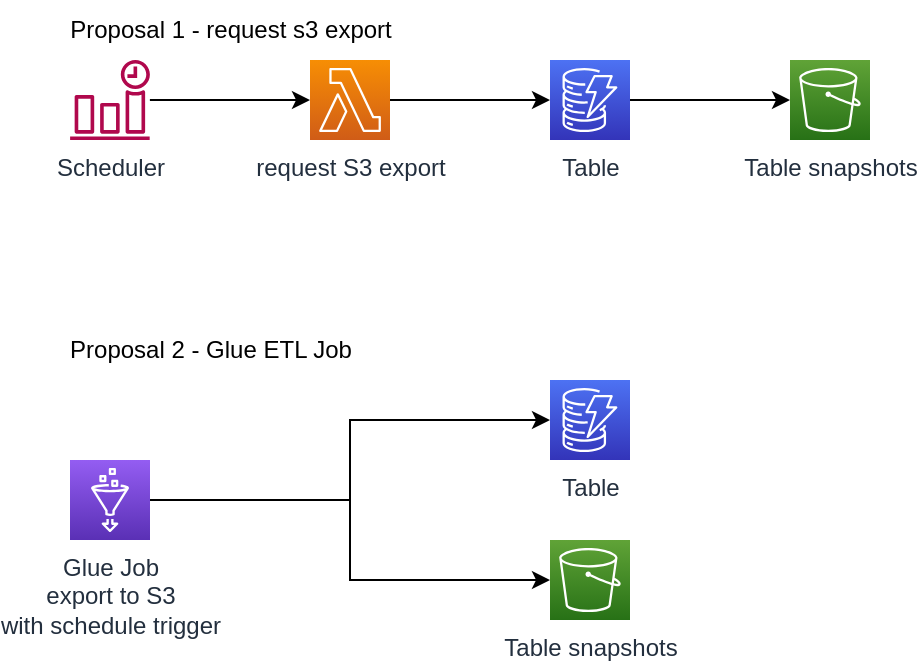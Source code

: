 <mxfile version="20.2.3" type="device"><diagram id="BCxpQvJtQMbVJF9zK75D" name="Page-1"><mxGraphModel dx="651" dy="403" grid="1" gridSize="10" guides="1" tooltips="1" connect="1" arrows="1" fold="1" page="1" pageScale="1" pageWidth="827" pageHeight="1169" math="0" shadow="0"><root><mxCell id="0"/><mxCell id="1" parent="0"/><mxCell id="Ra-N8SVHcw_AQELpcok7-12" value="" style="edgeStyle=orthogonalEdgeStyle;rounded=0;orthogonalLoop=1;jettySize=auto;html=1;" parent="1" source="Ra-N8SVHcw_AQELpcok7-1" target="Ra-N8SVHcw_AQELpcok7-4" edge="1"><mxGeometry relative="1" as="geometry"/></mxCell><mxCell id="Ra-N8SVHcw_AQELpcok7-1" value="Table" style="sketch=0;points=[[0,0,0],[0.25,0,0],[0.5,0,0],[0.75,0,0],[1,0,0],[0,1,0],[0.25,1,0],[0.5,1,0],[0.75,1,0],[1,1,0],[0,0.25,0],[0,0.5,0],[0,0.75,0],[1,0.25,0],[1,0.5,0],[1,0.75,0]];outlineConnect=0;fontColor=#232F3E;gradientColor=#4D72F3;gradientDirection=north;fillColor=#3334B9;strokeColor=#ffffff;dashed=0;verticalLabelPosition=bottom;verticalAlign=top;align=center;html=1;fontSize=12;fontStyle=0;aspect=fixed;shape=mxgraph.aws4.resourceIcon;resIcon=mxgraph.aws4.dynamodb;" parent="1" vertex="1"><mxGeometry x="320" y="80" width="40" height="40" as="geometry"/></mxCell><mxCell id="Ra-N8SVHcw_AQELpcok7-10" value="" style="edgeStyle=orthogonalEdgeStyle;rounded=0;orthogonalLoop=1;jettySize=auto;html=1;" parent="1" source="Ra-N8SVHcw_AQELpcok7-2" target="Ra-N8SVHcw_AQELpcok7-3" edge="1"><mxGeometry relative="1" as="geometry"/></mxCell><mxCell id="Ra-N8SVHcw_AQELpcok7-2" value="Scheduler" style="sketch=0;outlineConnect=0;fontColor=#232F3E;gradientColor=none;fillColor=#B0084D;strokeColor=none;dashed=0;verticalLabelPosition=bottom;verticalAlign=top;align=center;html=1;fontSize=12;fontStyle=0;aspect=fixed;pointerEvents=1;shape=mxgraph.aws4.event_time_based;" parent="1" vertex="1"><mxGeometry x="80" y="80" width="40" height="40" as="geometry"/></mxCell><mxCell id="Ra-N8SVHcw_AQELpcok7-11" value="" style="edgeStyle=orthogonalEdgeStyle;rounded=0;orthogonalLoop=1;jettySize=auto;html=1;" parent="1" source="Ra-N8SVHcw_AQELpcok7-3" target="Ra-N8SVHcw_AQELpcok7-1" edge="1"><mxGeometry relative="1" as="geometry"/></mxCell><mxCell id="Ra-N8SVHcw_AQELpcok7-3" value="request S3 export" style="sketch=0;points=[[0,0,0],[0.25,0,0],[0.5,0,0],[0.75,0,0],[1,0,0],[0,1,0],[0.25,1,0],[0.5,1,0],[0.75,1,0],[1,1,0],[0,0.25,0],[0,0.5,0],[0,0.75,0],[1,0.25,0],[1,0.5,0],[1,0.75,0]];outlineConnect=0;fontColor=#232F3E;gradientColor=#F78E04;gradientDirection=north;fillColor=#D05C17;strokeColor=#ffffff;dashed=0;verticalLabelPosition=bottom;verticalAlign=top;align=center;html=1;fontSize=12;fontStyle=0;aspect=fixed;shape=mxgraph.aws4.resourceIcon;resIcon=mxgraph.aws4.lambda;" parent="1" vertex="1"><mxGeometry x="200" y="80" width="40" height="40" as="geometry"/></mxCell><mxCell id="Ra-N8SVHcw_AQELpcok7-4" value="Table snapshots" style="sketch=0;points=[[0,0,0],[0.25,0,0],[0.5,0,0],[0.75,0,0],[1,0,0],[0,1,0],[0.25,1,0],[0.5,1,0],[0.75,1,0],[1,1,0],[0,0.25,0],[0,0.5,0],[0,0.75,0],[1,0.25,0],[1,0.5,0],[1,0.75,0]];outlineConnect=0;fontColor=#232F3E;gradientColor=#60A337;gradientDirection=north;fillColor=#277116;strokeColor=#ffffff;dashed=0;verticalLabelPosition=bottom;verticalAlign=top;align=center;html=1;fontSize=12;fontStyle=0;aspect=fixed;shape=mxgraph.aws4.resourceIcon;resIcon=mxgraph.aws4.s3;" parent="1" vertex="1"><mxGeometry x="440" y="80" width="40" height="40" as="geometry"/></mxCell><mxCell id="Ra-N8SVHcw_AQELpcok7-14" style="edgeStyle=orthogonalEdgeStyle;rounded=0;orthogonalLoop=1;jettySize=auto;html=1;entryX=0;entryY=0.5;entryDx=0;entryDy=0;entryPerimeter=0;" parent="1" source="Ra-N8SVHcw_AQELpcok7-6" target="Ra-N8SVHcw_AQELpcok7-8" edge="1"><mxGeometry relative="1" as="geometry"/></mxCell><mxCell id="Ra-N8SVHcw_AQELpcok7-15" style="edgeStyle=orthogonalEdgeStyle;rounded=0;orthogonalLoop=1;jettySize=auto;html=1;entryX=0;entryY=0.5;entryDx=0;entryDy=0;entryPerimeter=0;" parent="1" source="Ra-N8SVHcw_AQELpcok7-6" target="Ra-N8SVHcw_AQELpcok7-9" edge="1"><mxGeometry relative="1" as="geometry"/></mxCell><mxCell id="Ra-N8SVHcw_AQELpcok7-6" value="Glue Job&lt;br&gt;export to S3&lt;br&gt;with schedule trigger" style="sketch=0;points=[[0,0,0],[0.25,0,0],[0.5,0,0],[0.75,0,0],[1,0,0],[0,1,0],[0.25,1,0],[0.5,1,0],[0.75,1,0],[1,1,0],[0,0.25,0],[0,0.5,0],[0,0.75,0],[1,0.25,0],[1,0.5,0],[1,0.75,0]];outlineConnect=0;fontColor=#232F3E;gradientColor=#945DF2;gradientDirection=north;fillColor=#5A30B5;strokeColor=#ffffff;dashed=0;verticalLabelPosition=bottom;verticalAlign=top;align=center;html=1;fontSize=12;fontStyle=0;aspect=fixed;shape=mxgraph.aws4.resourceIcon;resIcon=mxgraph.aws4.glue;" parent="1" vertex="1"><mxGeometry x="80" y="280" width="40" height="40" as="geometry"/></mxCell><mxCell id="Ra-N8SVHcw_AQELpcok7-8" value="Table" style="sketch=0;points=[[0,0,0],[0.25,0,0],[0.5,0,0],[0.75,0,0],[1,0,0],[0,1,0],[0.25,1,0],[0.5,1,0],[0.75,1,0],[1,1,0],[0,0.25,0],[0,0.5,0],[0,0.75,0],[1,0.25,0],[1,0.5,0],[1,0.75,0]];outlineConnect=0;fontColor=#232F3E;gradientColor=#4D72F3;gradientDirection=north;fillColor=#3334B9;strokeColor=#ffffff;dashed=0;verticalLabelPosition=bottom;verticalAlign=top;align=center;html=1;fontSize=12;fontStyle=0;aspect=fixed;shape=mxgraph.aws4.resourceIcon;resIcon=mxgraph.aws4.dynamodb;" parent="1" vertex="1"><mxGeometry x="320" y="240" width="40" height="40" as="geometry"/></mxCell><mxCell id="Ra-N8SVHcw_AQELpcok7-9" value="Table snapshots" style="sketch=0;points=[[0,0,0],[0.25,0,0],[0.5,0,0],[0.75,0,0],[1,0,0],[0,1,0],[0.25,1,0],[0.5,1,0],[0.75,1,0],[1,1,0],[0,0.25,0],[0,0.5,0],[0,0.75,0],[1,0.25,0],[1,0.5,0],[1,0.75,0]];outlineConnect=0;fontColor=#232F3E;gradientColor=#60A337;gradientDirection=north;fillColor=#277116;strokeColor=#ffffff;dashed=0;verticalLabelPosition=bottom;verticalAlign=top;align=center;html=1;fontSize=12;fontStyle=0;aspect=fixed;shape=mxgraph.aws4.resourceIcon;resIcon=mxgraph.aws4.s3;" parent="1" vertex="1"><mxGeometry x="320" y="320" width="40" height="40" as="geometry"/></mxCell><mxCell id="Ra-N8SVHcw_AQELpcok7-16" value="Proposal 1 - request s3 export" style="text;html=1;align=center;verticalAlign=middle;resizable=0;points=[];autosize=1;strokeColor=none;fillColor=none;" parent="1" vertex="1"><mxGeometry x="70" y="50" width="180" height="30" as="geometry"/></mxCell><mxCell id="Ra-N8SVHcw_AQELpcok7-17" value="Proposal 2 - Glue ETL Job" style="text;html=1;align=center;verticalAlign=middle;resizable=0;points=[];autosize=1;strokeColor=none;fillColor=none;" parent="1" vertex="1"><mxGeometry x="70" y="210" width="160" height="30" as="geometry"/></mxCell></root></mxGraphModel></diagram></mxfile>